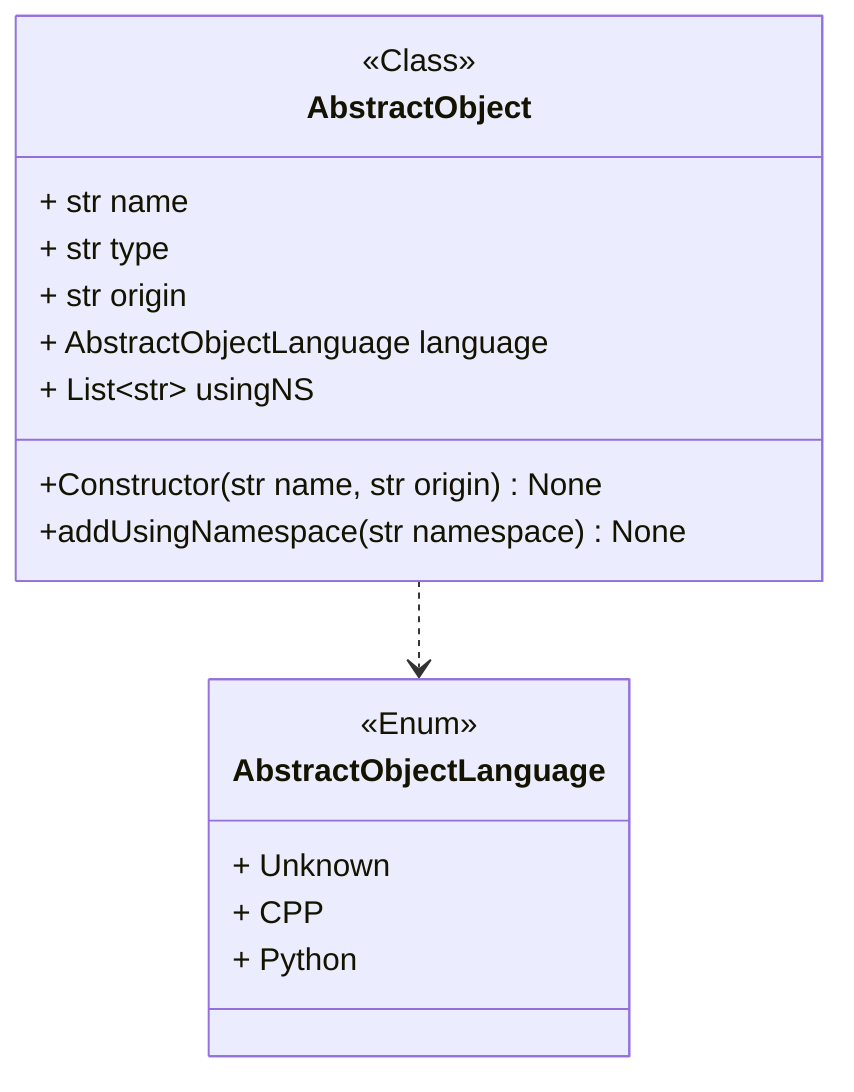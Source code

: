 classDiagram
class AbstractObject {
<<Class>>
+ str name
+ str type
+ str origin
+ AbstractObjectLanguage language
+ List~str~ usingNS
+Constructor(str name, str origin) None
+addUsingNamespace(str namespace) None
}
class AbstractObjectLanguage {
<<Enum>>
+ Unknown
+ CPP
+ Python
}
link AbstractObjectLanguage "enum££pycodeanalyzer::core::abstraction::objects::AbstractObjectLanguage"
AbstractObject ..> AbstractObjectLanguage